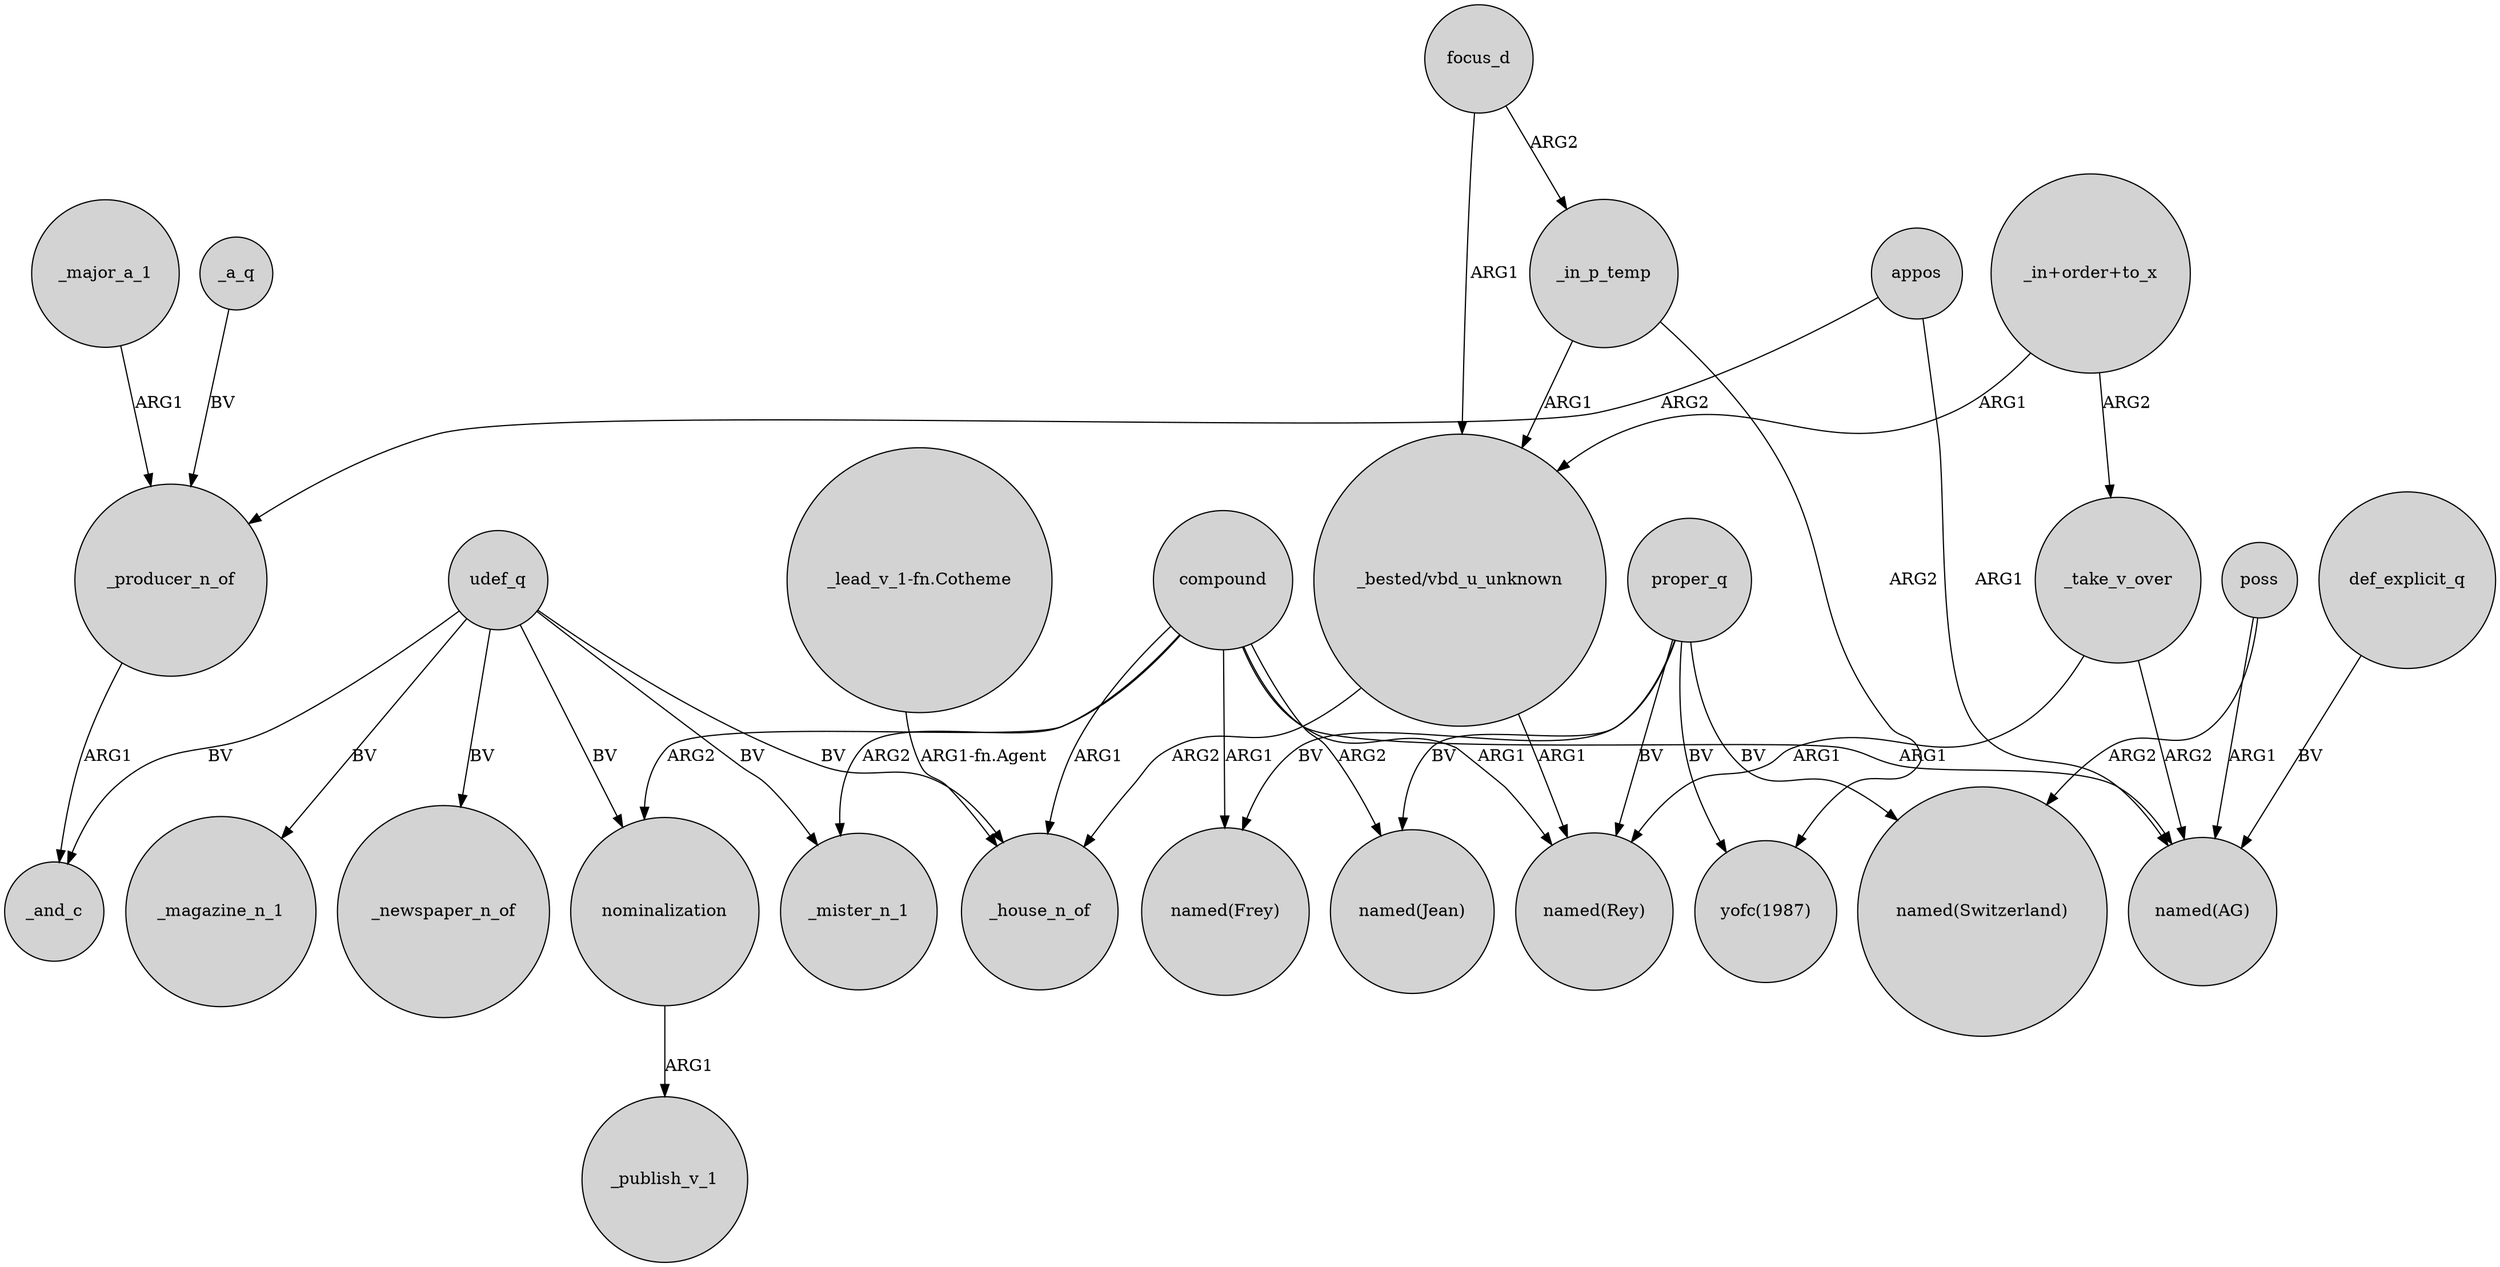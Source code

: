 digraph {
	node [shape=circle style=filled]
	proper_q -> "named(Frey)" [label=BV]
	_in_p_temp -> "yofc(1987)" [label=ARG2]
	_major_a_1 -> _producer_n_of [label=ARG1]
	focus_d -> _in_p_temp [label=ARG2]
	"_in+order+to_x" -> _take_v_over [label=ARG2]
	udef_q -> _newspaper_n_of [label=BV]
	compound -> _mister_n_1 [label=ARG2]
	_take_v_over -> "named(Rey)" [label=ARG1]
	udef_q -> _mister_n_1 [label=BV]
	"_bested/vbd_u_unknown" -> "named(Rey)" [label=ARG1]
	poss -> "named(AG)" [label=ARG1]
	_take_v_over -> "named(AG)" [label=ARG2]
	compound -> "named(Jean)" [label=ARG2]
	compound -> nominalization [label=ARG2]
	proper_q -> "named(Switzerland)" [label=BV]
	compound -> "named(Frey)" [label=ARG1]
	compound -> "named(Rey)" [label=ARG1]
	"_in+order+to_x" -> "_bested/vbd_u_unknown" [label=ARG1]
	_a_q -> _producer_n_of [label=BV]
	poss -> "named(Switzerland)" [label=ARG2]
	udef_q -> _magazine_n_1 [label=BV]
	compound -> "named(AG)" [label=ARG1]
	compound -> _house_n_of [label=ARG1]
	appos -> "named(AG)" [label=ARG1]
	_in_p_temp -> "_bested/vbd_u_unknown" [label=ARG1]
	proper_q -> "named(Rey)" [label=BV]
	udef_q -> nominalization [label=BV]
	_producer_n_of -> _and_c [label=ARG1]
	proper_q -> "yofc(1987)" [label=BV]
	proper_q -> "named(Jean)" [label=BV]
	udef_q -> _house_n_of [label=BV]
	"_lead_v_1-fn.Cotheme" -> _house_n_of [label="ARG1-fn.Agent"]
	appos -> _producer_n_of [label=ARG2]
	focus_d -> "_bested/vbd_u_unknown" [label=ARG1]
	udef_q -> _and_c [label=BV]
	"_bested/vbd_u_unknown" -> _house_n_of [label=ARG2]
	nominalization -> _publish_v_1 [label=ARG1]
	def_explicit_q -> "named(AG)" [label=BV]
}
